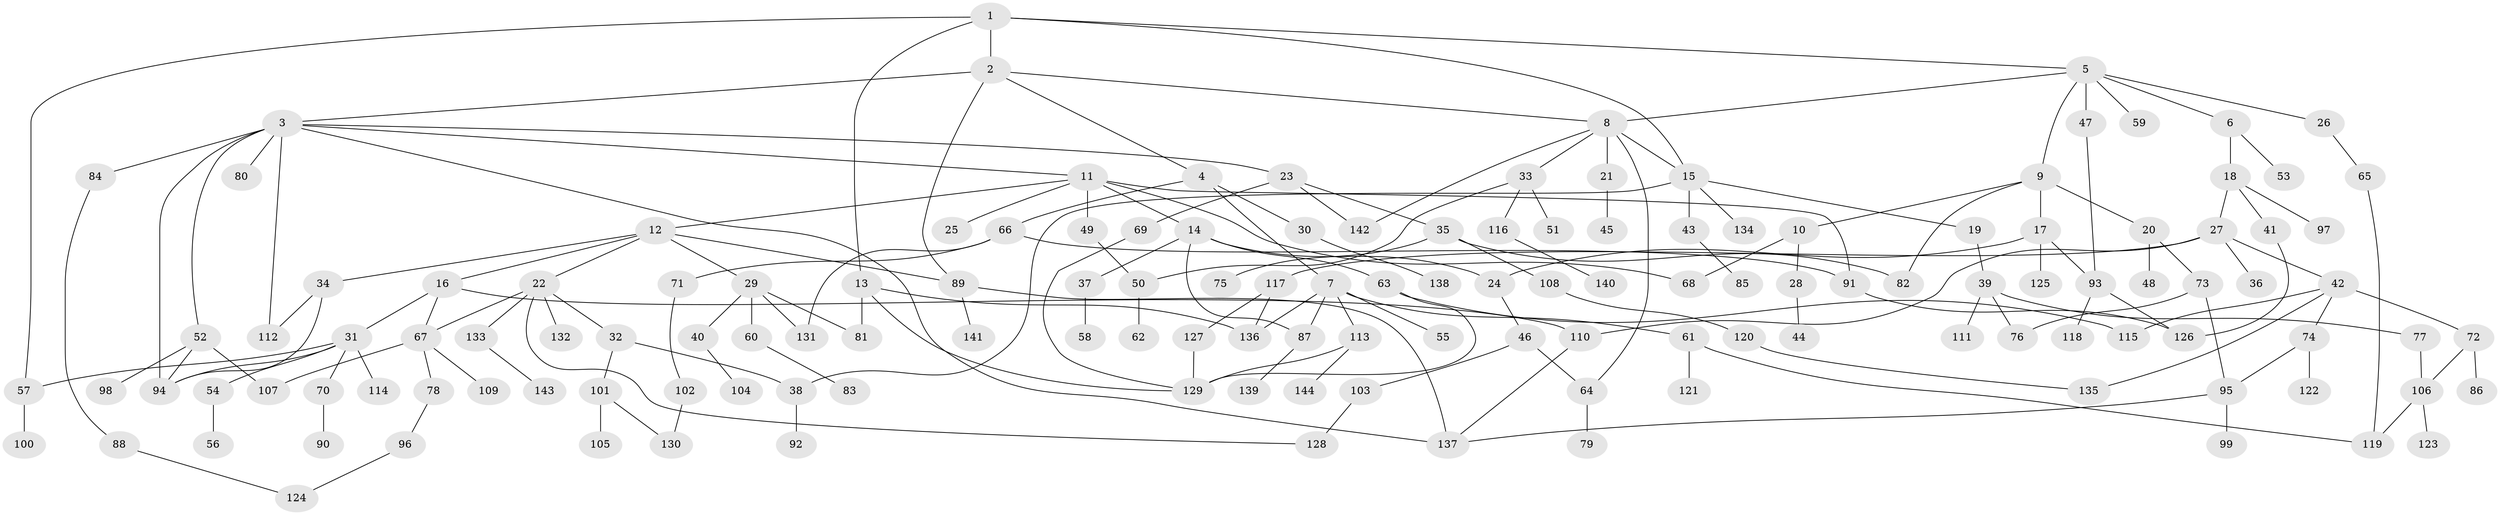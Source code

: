 // Generated by graph-tools (version 1.1) at 2025/01/03/09/25 03:01:06]
// undirected, 144 vertices, 187 edges
graph export_dot {
graph [start="1"]
  node [color=gray90,style=filled];
  1;
  2;
  3;
  4;
  5;
  6;
  7;
  8;
  9;
  10;
  11;
  12;
  13;
  14;
  15;
  16;
  17;
  18;
  19;
  20;
  21;
  22;
  23;
  24;
  25;
  26;
  27;
  28;
  29;
  30;
  31;
  32;
  33;
  34;
  35;
  36;
  37;
  38;
  39;
  40;
  41;
  42;
  43;
  44;
  45;
  46;
  47;
  48;
  49;
  50;
  51;
  52;
  53;
  54;
  55;
  56;
  57;
  58;
  59;
  60;
  61;
  62;
  63;
  64;
  65;
  66;
  67;
  68;
  69;
  70;
  71;
  72;
  73;
  74;
  75;
  76;
  77;
  78;
  79;
  80;
  81;
  82;
  83;
  84;
  85;
  86;
  87;
  88;
  89;
  90;
  91;
  92;
  93;
  94;
  95;
  96;
  97;
  98;
  99;
  100;
  101;
  102;
  103;
  104;
  105;
  106;
  107;
  108;
  109;
  110;
  111;
  112;
  113;
  114;
  115;
  116;
  117;
  118;
  119;
  120;
  121;
  122;
  123;
  124;
  125;
  126;
  127;
  128;
  129;
  130;
  131;
  132;
  133;
  134;
  135;
  136;
  137;
  138;
  139;
  140;
  141;
  142;
  143;
  144;
  1 -- 2;
  1 -- 5;
  1 -- 13;
  1 -- 15;
  1 -- 57;
  2 -- 3;
  2 -- 4;
  2 -- 8;
  2 -- 89;
  3 -- 11;
  3 -- 23;
  3 -- 52;
  3 -- 80;
  3 -- 84;
  3 -- 112;
  3 -- 94;
  3 -- 137;
  4 -- 7;
  4 -- 30;
  4 -- 66;
  5 -- 6;
  5 -- 8;
  5 -- 9;
  5 -- 26;
  5 -- 47;
  5 -- 59;
  6 -- 18;
  6 -- 53;
  7 -- 55;
  7 -- 61;
  7 -- 113;
  7 -- 136;
  7 -- 87;
  8 -- 21;
  8 -- 33;
  8 -- 64;
  8 -- 15;
  8 -- 142;
  9 -- 10;
  9 -- 17;
  9 -- 20;
  9 -- 82;
  10 -- 28;
  10 -- 68;
  11 -- 12;
  11 -- 14;
  11 -- 25;
  11 -- 49;
  11 -- 68;
  11 -- 91;
  12 -- 16;
  12 -- 22;
  12 -- 29;
  12 -- 34;
  12 -- 89;
  13 -- 129;
  13 -- 136;
  13 -- 81;
  14 -- 37;
  14 -- 63;
  14 -- 87;
  14 -- 24;
  15 -- 19;
  15 -- 38;
  15 -- 43;
  15 -- 134;
  16 -- 31;
  16 -- 67;
  16 -- 110;
  17 -- 24;
  17 -- 125;
  17 -- 93;
  18 -- 27;
  18 -- 41;
  18 -- 97;
  19 -- 39;
  20 -- 48;
  20 -- 73;
  21 -- 45;
  22 -- 32;
  22 -- 128;
  22 -- 132;
  22 -- 133;
  22 -- 67;
  23 -- 35;
  23 -- 69;
  23 -- 142;
  24 -- 46;
  26 -- 65;
  27 -- 36;
  27 -- 42;
  27 -- 110;
  27 -- 117;
  28 -- 44;
  29 -- 40;
  29 -- 60;
  29 -- 81;
  29 -- 131;
  30 -- 138;
  31 -- 54;
  31 -- 70;
  31 -- 114;
  31 -- 57;
  31 -- 94;
  32 -- 101;
  32 -- 38;
  33 -- 51;
  33 -- 116;
  33 -- 50;
  34 -- 112;
  34 -- 94;
  35 -- 75;
  35 -- 108;
  35 -- 82;
  37 -- 58;
  38 -- 92;
  39 -- 76;
  39 -- 77;
  39 -- 111;
  40 -- 104;
  41 -- 126;
  42 -- 72;
  42 -- 74;
  42 -- 115;
  42 -- 135;
  43 -- 85;
  46 -- 103;
  46 -- 64;
  47 -- 93;
  49 -- 50;
  50 -- 62;
  52 -- 94;
  52 -- 98;
  52 -- 107;
  54 -- 56;
  57 -- 100;
  60 -- 83;
  61 -- 121;
  61 -- 119;
  63 -- 115;
  63 -- 129;
  64 -- 79;
  65 -- 119;
  66 -- 71;
  66 -- 91;
  66 -- 131;
  67 -- 78;
  67 -- 107;
  67 -- 109;
  69 -- 129;
  70 -- 90;
  71 -- 102;
  72 -- 86;
  72 -- 106;
  73 -- 95;
  73 -- 76;
  74 -- 122;
  74 -- 95;
  77 -- 106;
  78 -- 96;
  84 -- 88;
  87 -- 139;
  88 -- 124;
  89 -- 137;
  89 -- 141;
  91 -- 126;
  93 -- 118;
  93 -- 126;
  95 -- 99;
  95 -- 137;
  96 -- 124;
  101 -- 105;
  101 -- 130;
  102 -- 130;
  103 -- 128;
  106 -- 123;
  106 -- 119;
  108 -- 120;
  110 -- 137;
  113 -- 129;
  113 -- 144;
  116 -- 140;
  117 -- 127;
  117 -- 136;
  120 -- 135;
  127 -- 129;
  133 -- 143;
}
